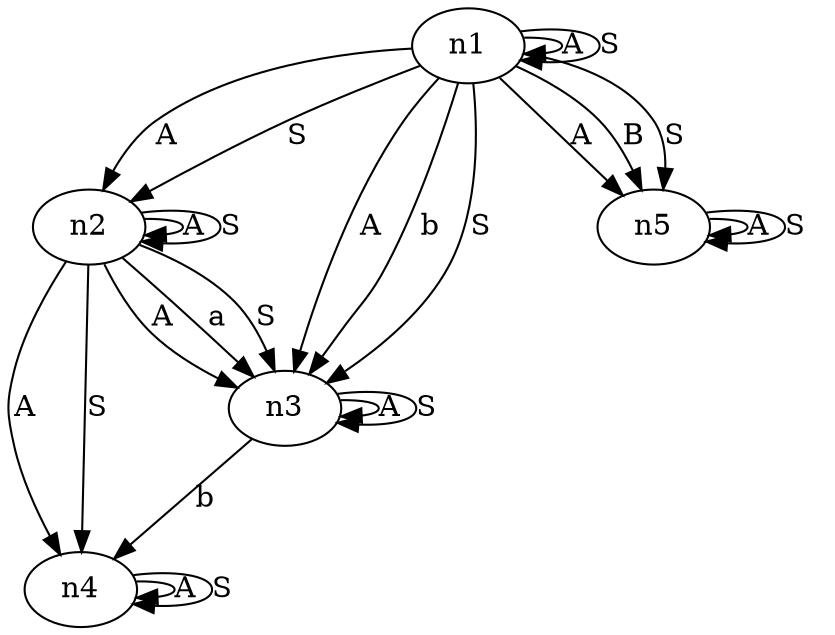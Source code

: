digraph CFG{
	n1;
	n2;
	n3;
	n4;
	n5;
	n1->n2[label="A"]
	n1->n1[label="A"]
	n2->n2[label="A"]
	n3->n3[label="A"]
	n4->n4[label="A"]
	n5->n5[label="A"]
	n2->n3[label="A"]
	n1->n5[label="A"]
	n2->n4[label="A"]
	n1->n3[label="A"]
	n2->n3[label="a"]
	n1->n3[label="b"]
	n3->n4[label="b"]
	n1->n5[label="B"]
	n1->n2[label="S"]
	n1->n1[label="S"]
	n2->n2[label="S"]
	n3->n3[label="S"]
	n4->n4[label="S"]
	n5->n5[label="S"]
	n2->n3[label="S"]
	n1->n5[label="S"]
	n2->n4[label="S"]
	n1->n3[label="S"]
}
